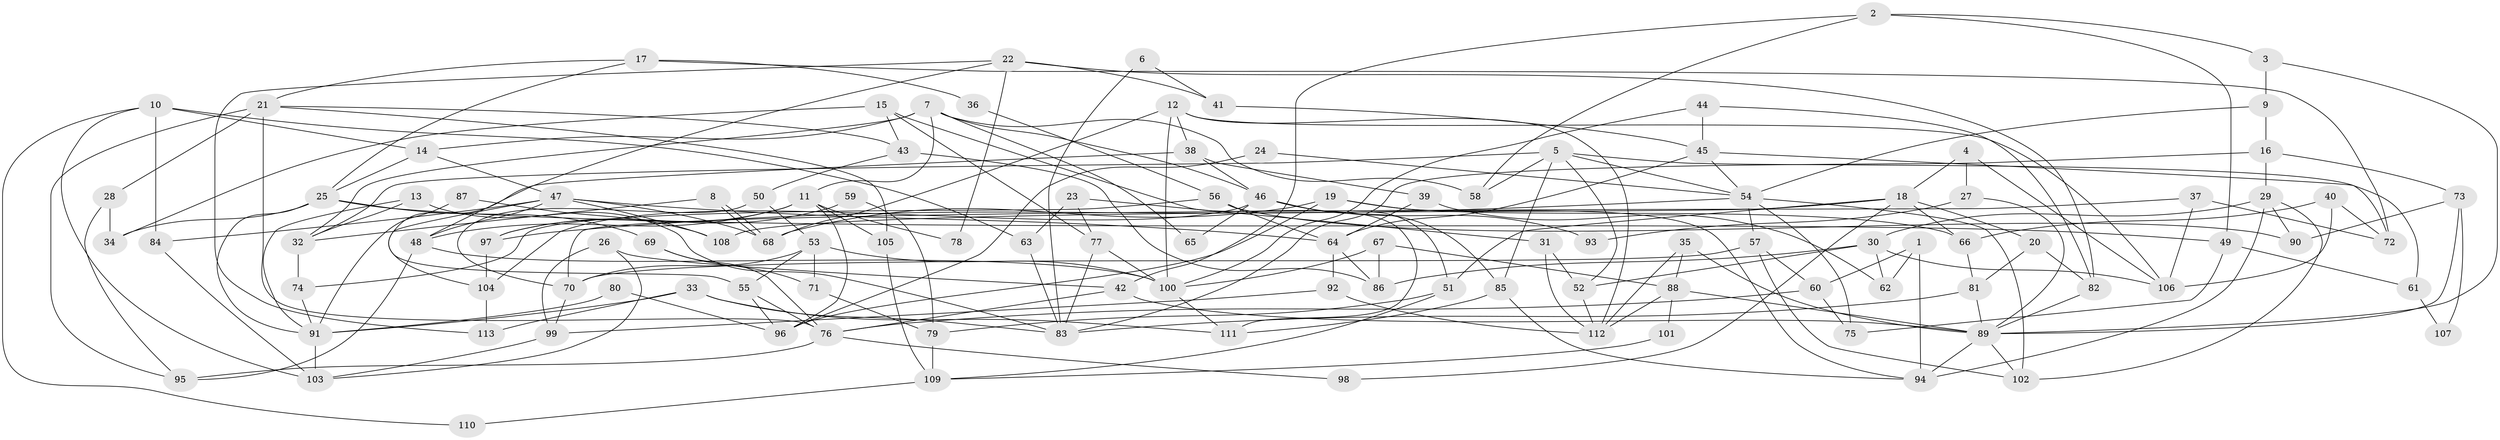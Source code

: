 // coarse degree distribution, {9: 0.05, 6: 0.075, 7: 0.0625, 3: 0.2375, 13: 0.0125, 8: 0.0375, 12: 0.0125, 4: 0.2625, 5: 0.1125, 2: 0.1375}
// Generated by graph-tools (version 1.1) at 2025/51/03/04/25 22:51:06]
// undirected, 113 vertices, 226 edges
graph export_dot {
  node [color=gray90,style=filled];
  1;
  2;
  3;
  4;
  5;
  6;
  7;
  8;
  9;
  10;
  11;
  12;
  13;
  14;
  15;
  16;
  17;
  18;
  19;
  20;
  21;
  22;
  23;
  24;
  25;
  26;
  27;
  28;
  29;
  30;
  31;
  32;
  33;
  34;
  35;
  36;
  37;
  38;
  39;
  40;
  41;
  42;
  43;
  44;
  45;
  46;
  47;
  48;
  49;
  50;
  51;
  52;
  53;
  54;
  55;
  56;
  57;
  58;
  59;
  60;
  61;
  62;
  63;
  64;
  65;
  66;
  67;
  68;
  69;
  70;
  71;
  72;
  73;
  74;
  75;
  76;
  77;
  78;
  79;
  80;
  81;
  82;
  83;
  84;
  85;
  86;
  87;
  88;
  89;
  90;
  91;
  92;
  93;
  94;
  95;
  96;
  97;
  98;
  99;
  100;
  101;
  102;
  103;
  104;
  105;
  106;
  107;
  108;
  109;
  110;
  111;
  112;
  113;
  1 -- 62;
  1 -- 94;
  1 -- 60;
  2 -- 58;
  2 -- 49;
  2 -- 3;
  2 -- 42;
  3 -- 9;
  3 -- 89;
  4 -- 106;
  4 -- 18;
  4 -- 27;
  5 -- 85;
  5 -- 54;
  5 -- 32;
  5 -- 52;
  5 -- 58;
  5 -- 61;
  6 -- 41;
  6 -- 83;
  7 -- 32;
  7 -- 14;
  7 -- 11;
  7 -- 46;
  7 -- 58;
  7 -- 65;
  8 -- 68;
  8 -- 68;
  8 -- 32;
  9 -- 16;
  9 -- 54;
  10 -- 84;
  10 -- 63;
  10 -- 14;
  10 -- 103;
  10 -- 110;
  11 -- 48;
  11 -- 78;
  11 -- 96;
  11 -- 97;
  11 -- 105;
  12 -- 100;
  12 -- 68;
  12 -- 38;
  12 -- 106;
  12 -- 112;
  13 -- 32;
  13 -- 91;
  13 -- 83;
  14 -- 47;
  14 -- 25;
  15 -- 34;
  15 -- 77;
  15 -- 43;
  15 -- 111;
  16 -- 83;
  16 -- 29;
  16 -- 73;
  17 -- 72;
  17 -- 25;
  17 -- 21;
  17 -- 36;
  18 -- 51;
  18 -- 66;
  18 -- 20;
  18 -- 98;
  18 -- 108;
  19 -- 68;
  19 -- 66;
  19 -- 94;
  19 -- 96;
  20 -- 81;
  20 -- 82;
  21 -- 95;
  21 -- 28;
  21 -- 43;
  21 -- 76;
  21 -- 105;
  22 -- 48;
  22 -- 82;
  22 -- 41;
  22 -- 78;
  22 -- 113;
  23 -- 31;
  23 -- 77;
  23 -- 63;
  24 -- 54;
  24 -- 96;
  25 -- 91;
  25 -- 34;
  25 -- 49;
  25 -- 69;
  26 -- 103;
  26 -- 42;
  26 -- 99;
  27 -- 89;
  27 -- 93;
  28 -- 95;
  28 -- 34;
  29 -- 94;
  29 -- 30;
  29 -- 90;
  29 -- 102;
  30 -- 86;
  30 -- 52;
  30 -- 62;
  30 -- 106;
  31 -- 52;
  31 -- 112;
  32 -- 74;
  33 -- 111;
  33 -- 113;
  33 -- 83;
  33 -- 91;
  35 -- 88;
  35 -- 89;
  35 -- 112;
  36 -- 56;
  37 -- 70;
  37 -- 106;
  37 -- 72;
  38 -- 55;
  38 -- 39;
  38 -- 46;
  39 -- 64;
  39 -- 62;
  40 -- 72;
  40 -- 106;
  40 -- 66;
  41 -- 45;
  42 -- 89;
  42 -- 76;
  43 -- 50;
  43 -- 86;
  44 -- 100;
  44 -- 82;
  44 -- 45;
  45 -- 54;
  45 -- 64;
  45 -- 72;
  46 -- 51;
  46 -- 65;
  46 -- 85;
  46 -- 93;
  46 -- 104;
  47 -- 104;
  47 -- 64;
  47 -- 48;
  47 -- 68;
  47 -- 84;
  47 -- 108;
  48 -- 100;
  48 -- 95;
  49 -- 75;
  49 -- 61;
  50 -- 70;
  50 -- 53;
  51 -- 109;
  51 -- 79;
  52 -- 112;
  53 -- 55;
  53 -- 70;
  53 -- 71;
  53 -- 100;
  54 -- 57;
  54 -- 102;
  54 -- 75;
  54 -- 97;
  55 -- 96;
  55 -- 76;
  56 -- 64;
  56 -- 90;
  56 -- 74;
  57 -- 102;
  57 -- 60;
  57 -- 70;
  59 -- 79;
  59 -- 97;
  60 -- 76;
  60 -- 75;
  61 -- 107;
  63 -- 83;
  64 -- 92;
  64 -- 86;
  66 -- 81;
  67 -- 88;
  67 -- 86;
  67 -- 100;
  69 -- 76;
  69 -- 71;
  70 -- 99;
  71 -- 79;
  73 -- 89;
  73 -- 90;
  73 -- 107;
  74 -- 91;
  76 -- 95;
  76 -- 98;
  77 -- 100;
  77 -- 83;
  79 -- 109;
  80 -- 91;
  80 -- 96;
  81 -- 89;
  81 -- 83;
  82 -- 89;
  84 -- 103;
  85 -- 111;
  85 -- 94;
  87 -- 108;
  87 -- 91;
  88 -- 89;
  88 -- 112;
  88 -- 101;
  89 -- 94;
  89 -- 102;
  91 -- 103;
  92 -- 112;
  92 -- 99;
  97 -- 104;
  99 -- 103;
  100 -- 111;
  101 -- 109;
  104 -- 113;
  105 -- 109;
  109 -- 110;
}
